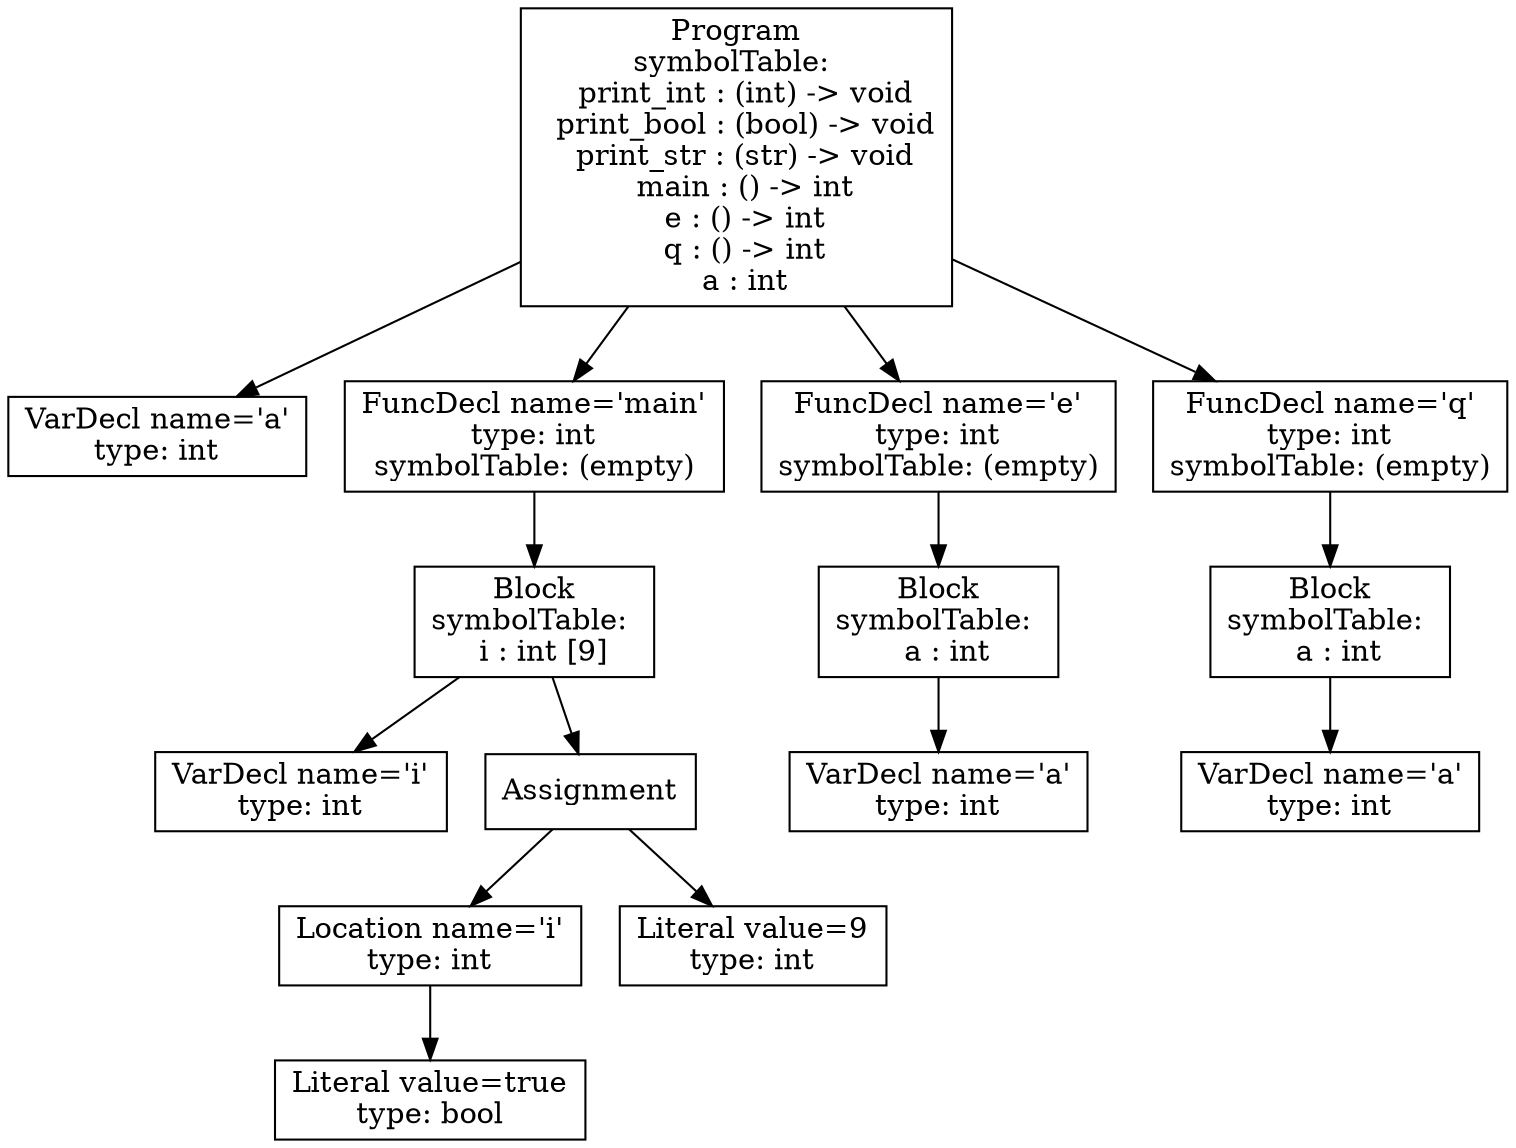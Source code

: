 digraph AST {
1 [shape=box, label="VarDecl name='a'\ntype: int"];
4 [shape=box, label="VarDecl name='i'\ntype: int"];
7 [shape=box, label="Literal value=true\ntype: bool"];
6 [shape=box, label="Location name='i'\ntype: int"];
6 -> 7;
8 [shape=box, label="Literal value=9\ntype: int"];
5 [shape=box, label="Assignment"];
5 -> 6;
5 -> 8;
3 [shape=box, label="Block\nsymbolTable: \n  i : int [9]"];
3 -> 4;
3 -> 5;
2 [shape=box, label="FuncDecl name='main'\ntype: int\nsymbolTable: (empty)"];
2 -> 3;
11 [shape=box, label="VarDecl name='a'\ntype: int"];
10 [shape=box, label="Block\nsymbolTable: \n  a : int"];
10 -> 11;
9 [shape=box, label="FuncDecl name='e'\ntype: int\nsymbolTable: (empty)"];
9 -> 10;
14 [shape=box, label="VarDecl name='a'\ntype: int"];
13 [shape=box, label="Block\nsymbolTable: \n  a : int"];
13 -> 14;
12 [shape=box, label="FuncDecl name='q'\ntype: int\nsymbolTable: (empty)"];
12 -> 13;
0 [shape=box, label="Program\nsymbolTable: \n  print_int : (int) -> void\n  print_bool : (bool) -> void\n  print_str : (str) -> void\n  main : () -> int\n  e : () -> int\n  q : () -> int\n  a : int"];
0 -> 1;
0 -> 2;
0 -> 9;
0 -> 12;
}
